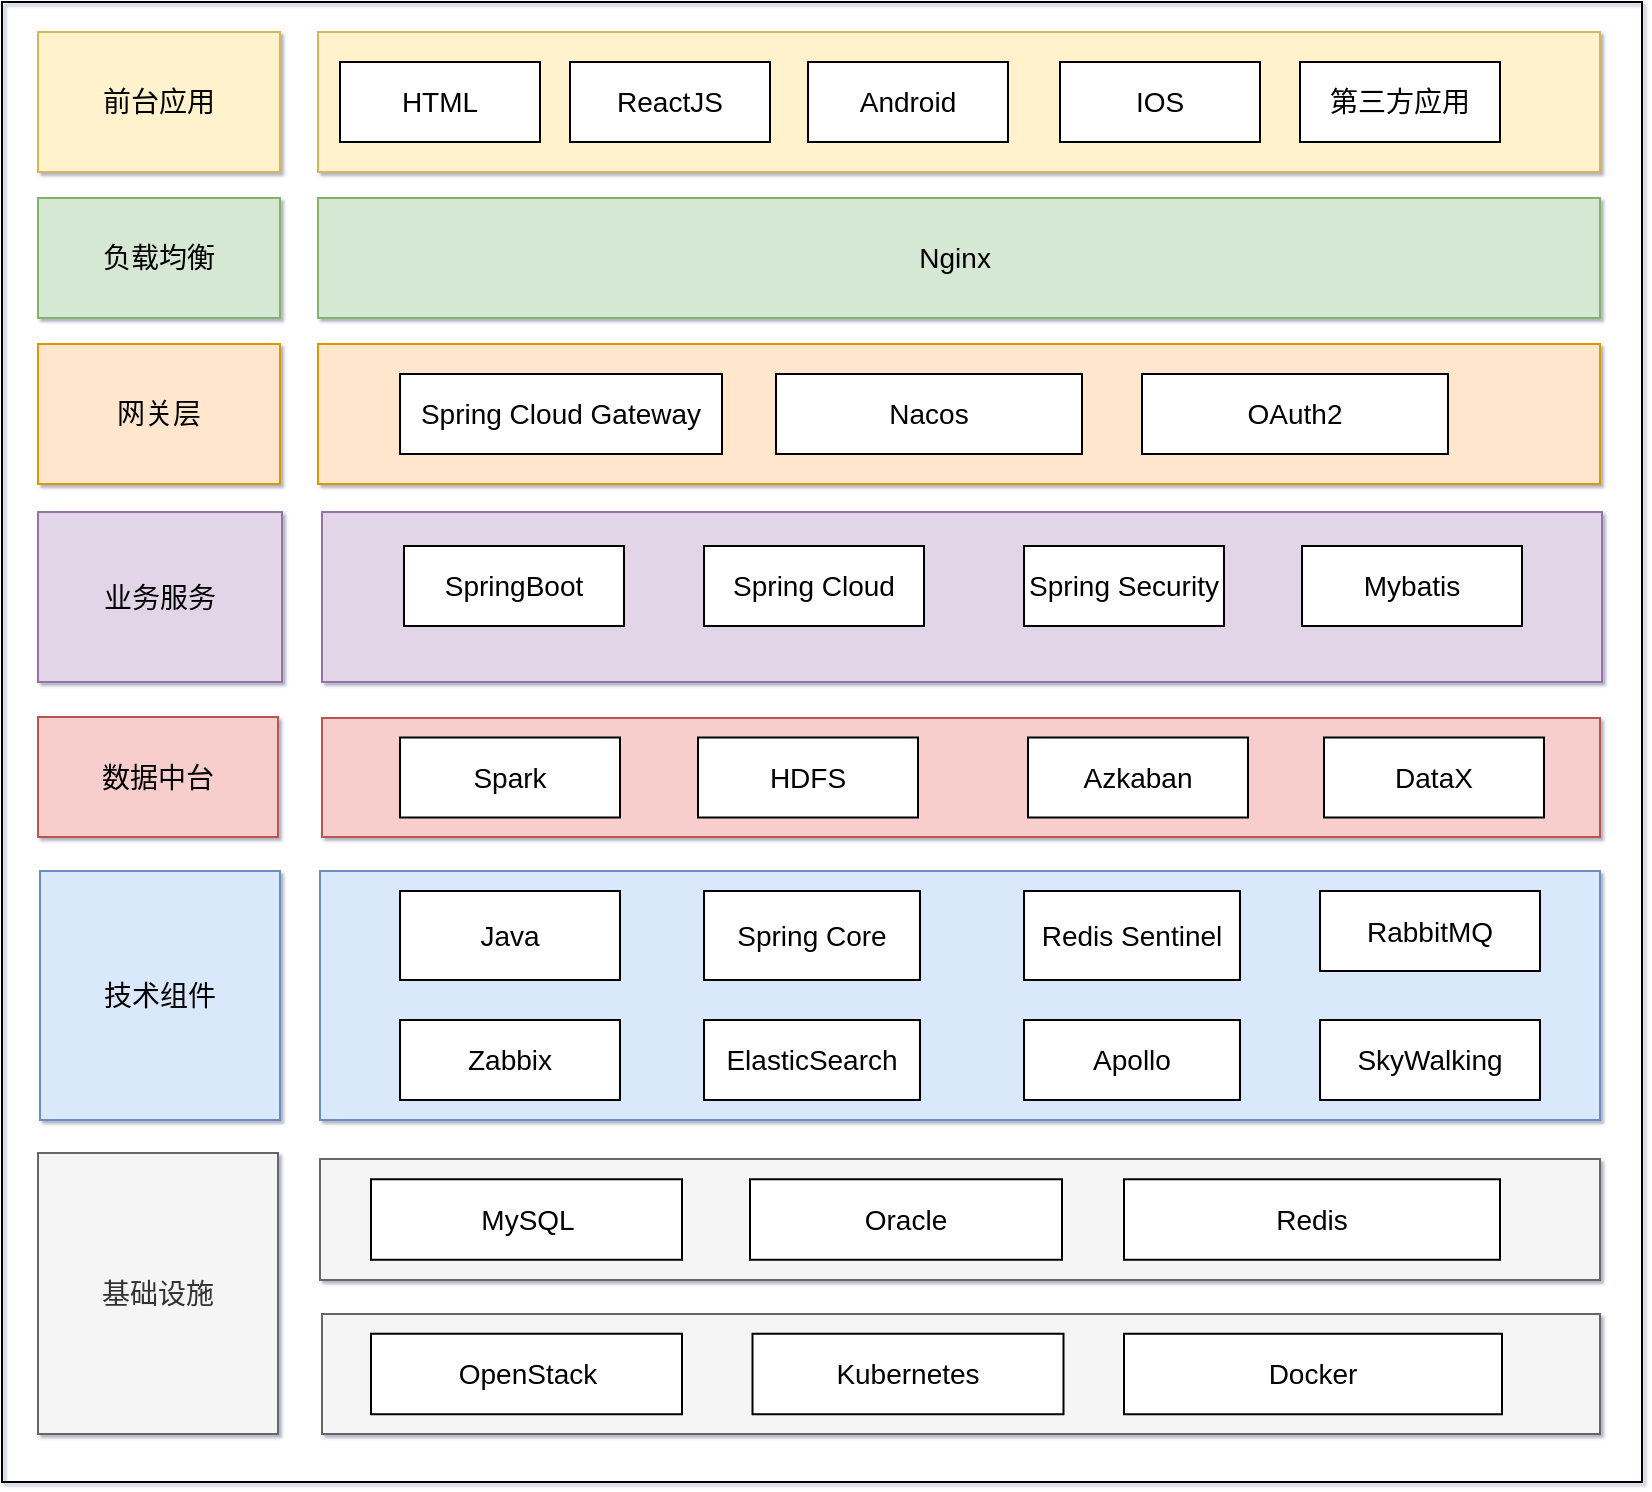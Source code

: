 <mxfile version="20.1.1" type="github">
  <diagram id="A4ItZbjAcyblu4EFFsMP" name="Page-1">
    <mxGraphModel dx="2066" dy="1104" grid="1" gridSize="10" guides="1" tooltips="1" connect="1" arrows="1" fold="1" page="1" pageScale="1" pageWidth="827" pageHeight="1169" math="0" shadow="1">
      <root>
        <mxCell id="0" />
        <mxCell id="1" parent="0" />
        <mxCell id="NfwT-5guAlgeJ3il_cm0-50" value="" style="rounded=0;whiteSpace=wrap;html=1;sketch=0;fontSize=13;labelBorderColor=none;fontColor=none;noLabel=1;fillColor=none;" parent="1" vertex="1">
          <mxGeometry x="40" y="40" width="820" height="740" as="geometry" />
        </mxCell>
        <mxCell id="ne6_LfQAyheU7745YuGY-1" value="技术组件" style="rounded=0;whiteSpace=wrap;html=1;fontSize=14;fillColor=#dae8fc;strokeColor=#6c8ebf;" parent="1" vertex="1">
          <mxGeometry x="59" y="474.5" width="120" height="124.5" as="geometry" />
        </mxCell>
        <mxCell id="ne6_LfQAyheU7745YuGY-2" value="" style="rounded=0;whiteSpace=wrap;html=1;fontSize=14;fillColor=#dae8fc;strokeColor=#6c8ebf;" parent="1" vertex="1">
          <mxGeometry x="199" y="474.5" width="640" height="124.5" as="geometry" />
        </mxCell>
        <mxCell id="ne6_LfQAyheU7745YuGY-3" value="基础设施" style="rounded=0;whiteSpace=wrap;html=1;fontSize=14;fillColor=#f5f5f5;fontColor=#333333;strokeColor=#666666;" parent="1" vertex="1">
          <mxGeometry x="58" y="615.5" width="120" height="140.5" as="geometry" />
        </mxCell>
        <mxCell id="ne6_LfQAyheU7745YuGY-4" value="" style="rounded=0;whiteSpace=wrap;html=1;fontSize=14;fillColor=#f5f5f5;strokeColor=#666666;fontColor=#333333;" parent="1" vertex="1">
          <mxGeometry x="199" y="618.5" width="640" height="60.5" as="geometry" />
        </mxCell>
        <mxCell id="ne6_LfQAyheU7745YuGY-5" value="业务服务" style="rounded=0;whiteSpace=wrap;html=1;fontSize=14;fillColor=#e1d5e7;strokeColor=#9673a6;" parent="1" vertex="1">
          <mxGeometry x="58" y="295" width="122" height="85" as="geometry" />
        </mxCell>
        <mxCell id="ne6_LfQAyheU7745YuGY-6" value="" style="rounded=0;whiteSpace=wrap;html=1;fontSize=14;fillColor=#e1d5e7;strokeColor=#9673a6;" parent="1" vertex="1">
          <mxGeometry x="200" y="295" width="640" height="85" as="geometry" />
        </mxCell>
        <mxCell id="ne6_LfQAyheU7745YuGY-7" value="" style="rounded=0;whiteSpace=wrap;html=1;fontSize=14;fillColor=#fff2cc;strokeColor=#d6b656;" parent="1" vertex="1">
          <mxGeometry x="198" y="55" width="641" height="70" as="geometry" />
        </mxCell>
        <mxCell id="ne6_LfQAyheU7745YuGY-8" value="" style="rounded=0;whiteSpace=wrap;html=1;fontSize=14;fillColor=#f8cecc;strokeColor=#b85450;" parent="1" vertex="1">
          <mxGeometry x="200" y="398" width="639" height="59.5" as="geometry" />
        </mxCell>
        <mxCell id="ne6_LfQAyheU7745YuGY-9" value="前台应用" style="rounded=0;whiteSpace=wrap;html=1;fontSize=14;fillColor=#fff2cc;strokeColor=#d6b656;" parent="1" vertex="1">
          <mxGeometry x="58" y="55" width="121" height="70" as="geometry" />
        </mxCell>
        <mxCell id="ne6_LfQAyheU7745YuGY-18" value="熔断限流" style="rounded=0;whiteSpace=wrap;html=1;fontFamily=Helvetica;fontSize=14;" parent="1" vertex="1">
          <mxGeometry x="459" y="221" width="100" height="40" as="geometry" />
        </mxCell>
        <mxCell id="NfwT-5guAlgeJ3il_cm0-1" value="HTML" style="rounded=0;whiteSpace=wrap;html=1;fontFamily=Helvetica;fontSize=14;" parent="1" vertex="1">
          <mxGeometry x="209" y="70" width="100" height="40" as="geometry" />
        </mxCell>
        <mxCell id="NfwT-5guAlgeJ3il_cm0-2" value="ReactJS" style="rounded=0;whiteSpace=wrap;html=1;fontFamily=Helvetica;fontSize=14;fontStyle=0" parent="1" vertex="1">
          <mxGeometry x="324" y="70" width="100" height="40" as="geometry" />
        </mxCell>
        <mxCell id="NfwT-5guAlgeJ3il_cm0-3" value="Android" style="rounded=0;whiteSpace=wrap;html=1;fontFamily=Helvetica;fontSize=14;fontStyle=0" parent="1" vertex="1">
          <mxGeometry x="443" y="70" width="100" height="40" as="geometry" />
        </mxCell>
        <mxCell id="NfwT-5guAlgeJ3il_cm0-4" value="第三方应用" style="rounded=0;whiteSpace=wrap;html=1;fontFamily=Helvetica;fontSize=14;fontStyle=0" parent="1" vertex="1">
          <mxGeometry x="689" y="70" width="100" height="40" as="geometry" />
        </mxCell>
        <mxCell id="NfwT-5guAlgeJ3il_cm0-10" value="" style="rounded=0;whiteSpace=wrap;html=1;fontSize=14;fillColor=#ffe6cc;strokeColor=#d79b00;" parent="1" vertex="1">
          <mxGeometry x="198" y="211" width="641" height="70" as="geometry" />
        </mxCell>
        <mxCell id="NfwT-5guAlgeJ3il_cm0-13" value="Spring Cloud Gateway" style="rounded=0;whiteSpace=wrap;html=1;fontFamily=Helvetica;fontSize=14;fontStyle=0" parent="1" vertex="1">
          <mxGeometry x="239" y="226" width="161" height="40" as="geometry" />
        </mxCell>
        <mxCell id="NfwT-5guAlgeJ3il_cm0-14" value="Nacos" style="rounded=0;whiteSpace=wrap;html=1;fontFamily=Helvetica;fontSize=14;fontStyle=0" parent="1" vertex="1">
          <mxGeometry x="427" y="226" width="153" height="40" as="geometry" />
        </mxCell>
        <mxCell id="NfwT-5guAlgeJ3il_cm0-15" value="网关层" style="rounded=0;whiteSpace=wrap;html=1;fontSize=14;fillColor=#ffe6cc;strokeColor=#d79b00;" parent="1" vertex="1">
          <mxGeometry x="58" y="211" width="121" height="70" as="geometry" />
        </mxCell>
        <mxCell id="NfwT-5guAlgeJ3il_cm0-16" value="数据中台" style="rounded=0;whiteSpace=wrap;html=1;fontSize=14;fillColor=#f8cecc;strokeColor=#b85450;" parent="1" vertex="1">
          <mxGeometry x="58" y="397.5" width="120" height="60" as="geometry" />
        </mxCell>
        <mxCell id="NfwT-5guAlgeJ3il_cm0-19" value="" style="rounded=0;whiteSpace=wrap;html=1;fontFamily=Helvetica;fontSize=14;fillColor=#f5f5f5;strokeColor=#666666;fontColor=#333333;" parent="1" vertex="1">
          <mxGeometry x="200" y="696" width="639" height="60" as="geometry" />
        </mxCell>
        <mxCell id="NfwT-5guAlgeJ3il_cm0-22" value="SpringBoot" style="rounded=0;whiteSpace=wrap;html=1;fontFamily=Helvetica;fontSize=14;" parent="1" vertex="1">
          <mxGeometry x="241" y="312" width="110" height="40" as="geometry" />
        </mxCell>
        <mxCell id="NfwT-5guAlgeJ3il_cm0-23" value="Spring Cloud" style="rounded=0;whiteSpace=wrap;html=1;fontFamily=Helvetica;fontSize=14;" parent="1" vertex="1">
          <mxGeometry x="391" y="312" width="110" height="40" as="geometry" />
        </mxCell>
        <mxCell id="NfwT-5guAlgeJ3il_cm0-28" value="Spring Security" style="rounded=0;whiteSpace=wrap;html=1;fontFamily=Helvetica;fontSize=14;" parent="1" vertex="1">
          <mxGeometry x="551" y="312" width="100" height="40" as="geometry" />
        </mxCell>
        <mxCell id="NfwT-5guAlgeJ3il_cm0-29" value="Mybatis" style="rounded=0;whiteSpace=wrap;html=1;fontFamily=Helvetica;fontSize=14;" parent="1" vertex="1">
          <mxGeometry x="690" y="312" width="110" height="40" as="geometry" />
        </mxCell>
        <mxCell id="NfwT-5guAlgeJ3il_cm0-30" value="Java" style="rounded=0;whiteSpace=wrap;html=1;fontFamily=Helvetica;fontSize=14;" parent="1" vertex="1">
          <mxGeometry x="239" y="484.5" width="110" height="44.5" as="geometry" />
        </mxCell>
        <mxCell id="NfwT-5guAlgeJ3il_cm0-31" value="Spring Core" style="rounded=0;whiteSpace=wrap;html=1;fontFamily=Helvetica;fontSize=14;" parent="1" vertex="1">
          <mxGeometry x="391" y="484.5" width="108" height="44.5" as="geometry" />
        </mxCell>
        <mxCell id="NfwT-5guAlgeJ3il_cm0-32" value="RabbitMQ" style="rounded=0;whiteSpace=wrap;html=1;fontFamily=Helvetica;fontSize=14;" parent="1" vertex="1">
          <mxGeometry x="699" y="484.5" width="110" height="40" as="geometry" />
        </mxCell>
        <mxCell id="NfwT-5guAlgeJ3il_cm0-33" value="Redis Sentinel" style="rounded=0;whiteSpace=wrap;html=1;fontFamily=Helvetica;fontSize=14;" parent="1" vertex="1">
          <mxGeometry x="551" y="484.5" width="108" height="44.5" as="geometry" />
        </mxCell>
        <mxCell id="NfwT-5guAlgeJ3il_cm0-34" value="SkyWalking" style="rounded=0;whiteSpace=wrap;html=1;fontFamily=Helvetica;fontSize=14;" parent="1" vertex="1">
          <mxGeometry x="699" y="549" width="110" height="40" as="geometry" />
        </mxCell>
        <mxCell id="NfwT-5guAlgeJ3il_cm0-35" value="Zabbix" style="rounded=0;whiteSpace=wrap;html=1;fontFamily=Helvetica;fontSize=14;" parent="1" vertex="1">
          <mxGeometry x="239" y="549" width="110" height="40" as="geometry" />
        </mxCell>
        <mxCell id="NfwT-5guAlgeJ3il_cm0-36" value="ElasticSearch" style="rounded=0;whiteSpace=wrap;html=1;fontFamily=Helvetica;fontSize=14;" parent="1" vertex="1">
          <mxGeometry x="391" y="549" width="108" height="40" as="geometry" />
        </mxCell>
        <mxCell id="NfwT-5guAlgeJ3il_cm0-37" value="Apollo" style="rounded=0;whiteSpace=wrap;html=1;fontFamily=Helvetica;fontSize=14;" parent="1" vertex="1">
          <mxGeometry x="551" y="549" width="108" height="40" as="geometry" />
        </mxCell>
        <mxCell id="NfwT-5guAlgeJ3il_cm0-39" value="负载均衡" style="rounded=0;whiteSpace=wrap;html=1;fontSize=14;fillColor=#d5e8d4;strokeColor=#82b366;" parent="1" vertex="1">
          <mxGeometry x="58" y="138" width="121" height="60" as="geometry" />
        </mxCell>
        <mxCell id="NfwT-5guAlgeJ3il_cm0-40" value="Nginx&amp;nbsp;" style="rounded=0;whiteSpace=wrap;html=1;fontSize=14;fillColor=#d5e8d4;strokeColor=#82b366;" parent="1" vertex="1">
          <mxGeometry x="198" y="138" width="641" height="60" as="geometry" />
        </mxCell>
        <mxCell id="NfwT-5guAlgeJ3il_cm0-42" value="IOS" style="rounded=0;whiteSpace=wrap;html=1;fontFamily=Helvetica;fontSize=14;fontStyle=0" parent="1" vertex="1">
          <mxGeometry x="569" y="70" width="100" height="40" as="geometry" />
        </mxCell>
        <mxCell id="NfwT-5guAlgeJ3il_cm0-43" value="MySQL" style="rounded=0;whiteSpace=wrap;html=1;fontFamily=Helvetica;fontSize=14;" parent="1" vertex="1">
          <mxGeometry x="224.5" y="628.63" width="155.5" height="40.25" as="geometry" />
        </mxCell>
        <mxCell id="NfwT-5guAlgeJ3il_cm0-44" value="Redis" style="rounded=0;whiteSpace=wrap;html=1;fontFamily=Helvetica;fontSize=14;" parent="1" vertex="1">
          <mxGeometry x="601" y="628.63" width="188" height="40.25" as="geometry" />
        </mxCell>
        <mxCell id="NfwT-5guAlgeJ3il_cm0-46" value="Spark" style="rounded=0;whiteSpace=wrap;html=1;fontFamily=Helvetica;fontSize=14;" parent="1" vertex="1">
          <mxGeometry x="239" y="407.75" width="110" height="40" as="geometry" />
        </mxCell>
        <mxCell id="NfwT-5guAlgeJ3il_cm0-47" value="HDFS" style="rounded=0;whiteSpace=wrap;html=1;fontFamily=Helvetica;fontSize=14;" parent="1" vertex="1">
          <mxGeometry x="388" y="407.75" width="110" height="40" as="geometry" />
        </mxCell>
        <mxCell id="NfwT-5guAlgeJ3il_cm0-48" value="Azkaban" style="rounded=0;whiteSpace=wrap;html=1;fontFamily=Helvetica;fontSize=14;" parent="1" vertex="1">
          <mxGeometry x="553" y="407.75" width="110" height="40" as="geometry" />
        </mxCell>
        <mxCell id="NfwT-5guAlgeJ3il_cm0-49" value="DataX" style="rounded=0;whiteSpace=wrap;html=1;fontFamily=Helvetica;fontSize=14;" parent="1" vertex="1">
          <mxGeometry x="701" y="407.75" width="110" height="40" as="geometry" />
        </mxCell>
        <mxCell id="GfzKb-zqpfh90Ny8dKDO-2" value="Oracle" style="rounded=0;whiteSpace=wrap;html=1;fontFamily=Helvetica;fontSize=14;" vertex="1" parent="1">
          <mxGeometry x="414" y="628.63" width="156" height="40.25" as="geometry" />
        </mxCell>
        <mxCell id="GfzKb-zqpfh90Ny8dKDO-3" value="OAuth2" style="rounded=0;whiteSpace=wrap;html=1;fontFamily=Helvetica;fontSize=14;fontStyle=0" vertex="1" parent="1">
          <mxGeometry x="610" y="226" width="153" height="40" as="geometry" />
        </mxCell>
        <mxCell id="GfzKb-zqpfh90Ny8dKDO-4" value="OpenStack" style="rounded=0;whiteSpace=wrap;html=1;fontFamily=Helvetica;fontSize=14;" vertex="1" parent="1">
          <mxGeometry x="224.5" y="705.87" width="155.5" height="40.25" as="geometry" />
        </mxCell>
        <mxCell id="GfzKb-zqpfh90Ny8dKDO-5" value="Kubernetes" style="rounded=0;whiteSpace=wrap;html=1;fontFamily=Helvetica;fontSize=14;" vertex="1" parent="1">
          <mxGeometry x="415.25" y="705.87" width="155.5" height="40.25" as="geometry" />
        </mxCell>
        <mxCell id="GfzKb-zqpfh90Ny8dKDO-6" value="Docker" style="rounded=0;whiteSpace=wrap;html=1;fontFamily=Helvetica;fontSize=14;" vertex="1" parent="1">
          <mxGeometry x="601" y="705.88" width="189" height="40.25" as="geometry" />
        </mxCell>
      </root>
    </mxGraphModel>
  </diagram>
</mxfile>
